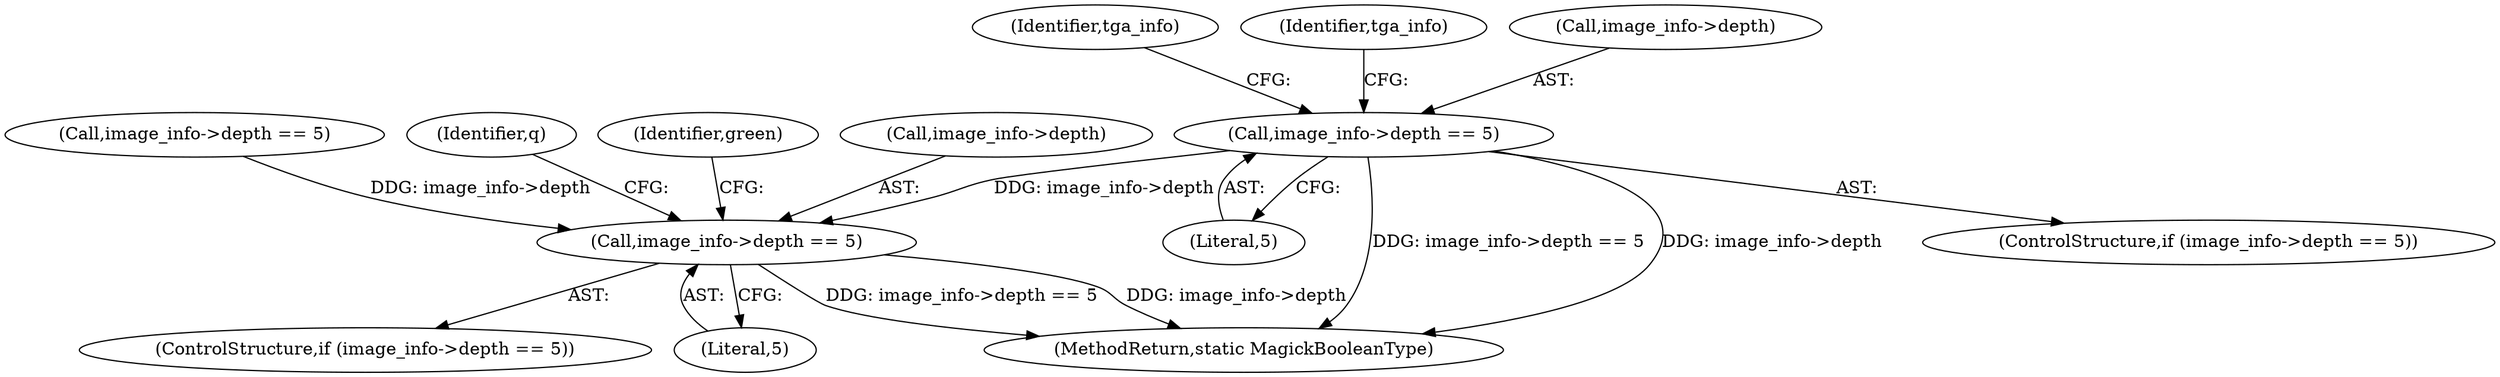 digraph "0_ImageMagick_65f75a32a93ae4044c528a987a68366ecd4b46b9@pointer" {
"1000452" [label="(Call,image_info->depth == 5)"];
"1000676" [label="(Call,image_info->depth == 5)"];
"1000465" [label="(Identifier,tga_info)"];
"1000680" [label="(Literal,5)"];
"1000459" [label="(Identifier,tga_info)"];
"1000456" [label="(Literal,5)"];
"1000379" [label="(Call,image_info->depth == 5)"];
"1000765" [label="(Identifier,q)"];
"1001173" [label="(MethodReturn,static MagickBooleanType)"];
"1000676" [label="(Call,image_info->depth == 5)"];
"1000453" [label="(Call,image_info->depth)"];
"1000451" [label="(ControlStructure,if (image_info->depth == 5))"];
"1000683" [label="(Identifier,green)"];
"1000677" [label="(Call,image_info->depth)"];
"1000452" [label="(Call,image_info->depth == 5)"];
"1000675" [label="(ControlStructure,if (image_info->depth == 5))"];
"1000452" -> "1000451"  [label="AST: "];
"1000452" -> "1000456"  [label="CFG: "];
"1000453" -> "1000452"  [label="AST: "];
"1000456" -> "1000452"  [label="AST: "];
"1000459" -> "1000452"  [label="CFG: "];
"1000465" -> "1000452"  [label="CFG: "];
"1000452" -> "1001173"  [label="DDG: image_info->depth == 5"];
"1000452" -> "1001173"  [label="DDG: image_info->depth"];
"1000452" -> "1000676"  [label="DDG: image_info->depth"];
"1000676" -> "1000675"  [label="AST: "];
"1000676" -> "1000680"  [label="CFG: "];
"1000677" -> "1000676"  [label="AST: "];
"1000680" -> "1000676"  [label="AST: "];
"1000683" -> "1000676"  [label="CFG: "];
"1000765" -> "1000676"  [label="CFG: "];
"1000676" -> "1001173"  [label="DDG: image_info->depth == 5"];
"1000676" -> "1001173"  [label="DDG: image_info->depth"];
"1000379" -> "1000676"  [label="DDG: image_info->depth"];
}
